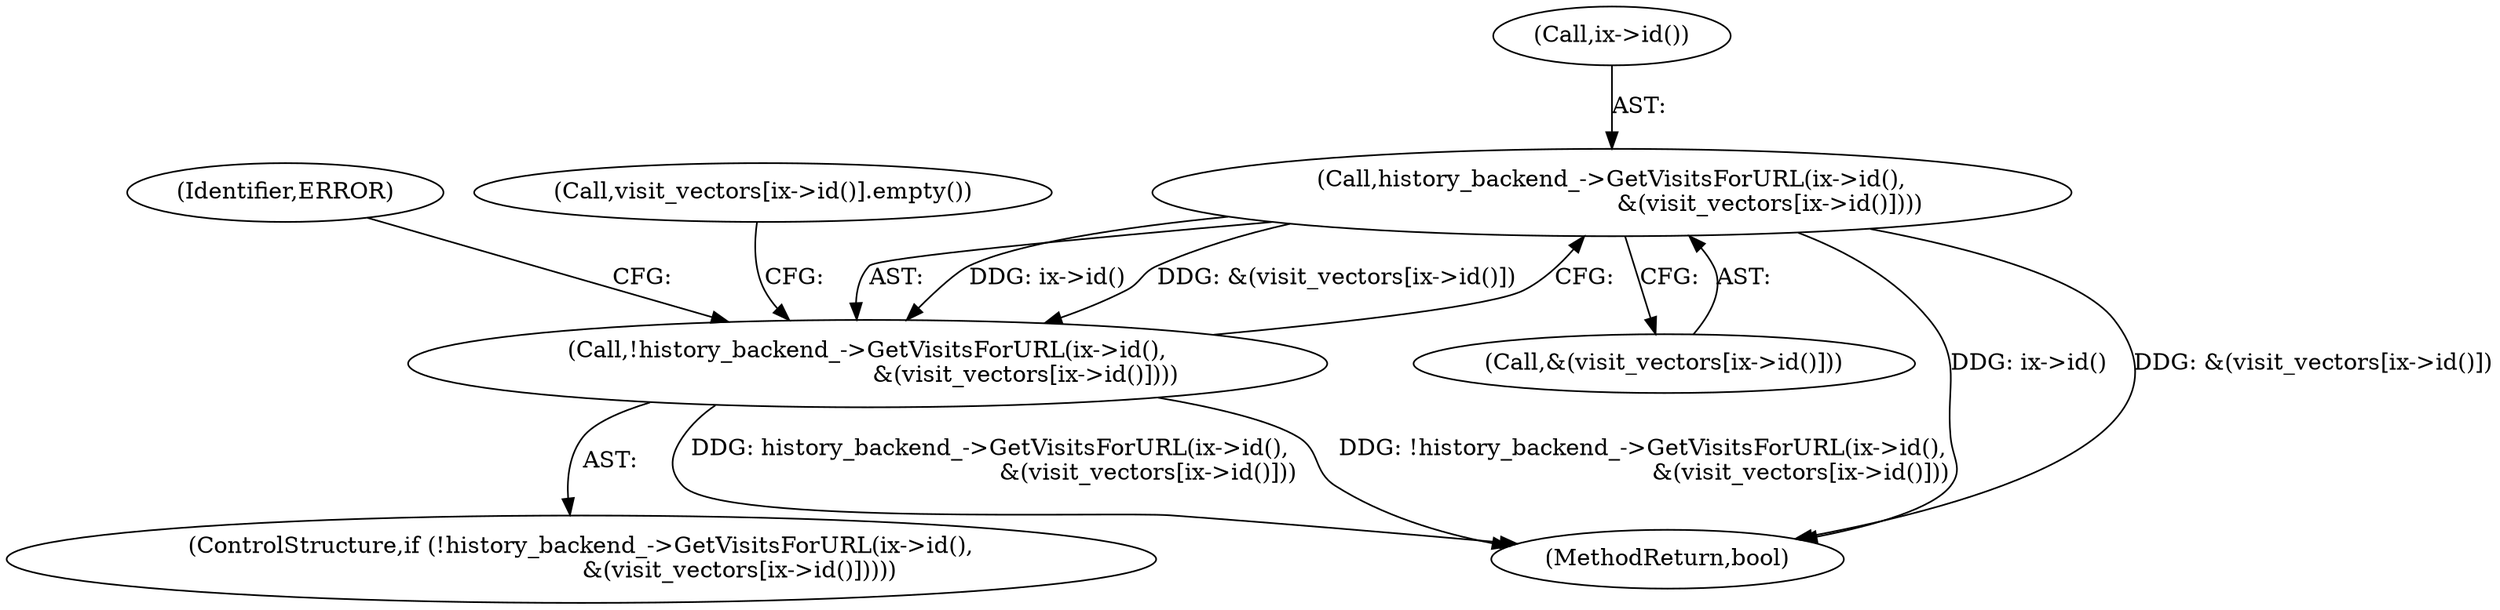 digraph "0_Chrome_f837b6744eb9ca9d8e4f2e93d9118bf787ca5e24@array" {
"1000144" [label="(Call,history_backend_->GetVisitsForURL(ix->id(),\n                                           &(visit_vectors[ix->id()])))"];
"1000143" [label="(Call,!history_backend_->GetVisitsForURL(ix->id(),\n                                           &(visit_vectors[ix->id()])))"];
"1000145" [label="(Call,ix->id())"];
"1000146" [label="(Call,&(visit_vectors[ix->id()]))"];
"1000142" [label="(ControlStructure,if (!history_backend_->GetVisitsForURL(ix->id(),\n                                           &(visit_vectors[ix->id()]))))"];
"1000143" [label="(Call,!history_backend_->GetVisitsForURL(ix->id(),\n                                           &(visit_vectors[ix->id()])))"];
"1000468" [label="(MethodReturn,bool)"];
"1000153" [label="(Identifier,ERROR)"];
"1000158" [label="(Call,visit_vectors[ix->id()].empty())"];
"1000144" [label="(Call,history_backend_->GetVisitsForURL(ix->id(),\n                                           &(visit_vectors[ix->id()])))"];
"1000144" -> "1000143"  [label="AST: "];
"1000144" -> "1000146"  [label="CFG: "];
"1000145" -> "1000144"  [label="AST: "];
"1000146" -> "1000144"  [label="AST: "];
"1000143" -> "1000144"  [label="CFG: "];
"1000144" -> "1000468"  [label="DDG: ix->id()"];
"1000144" -> "1000468"  [label="DDG: &(visit_vectors[ix->id()])"];
"1000144" -> "1000143"  [label="DDG: ix->id()"];
"1000144" -> "1000143"  [label="DDG: &(visit_vectors[ix->id()])"];
"1000143" -> "1000142"  [label="AST: "];
"1000153" -> "1000143"  [label="CFG: "];
"1000158" -> "1000143"  [label="CFG: "];
"1000143" -> "1000468"  [label="DDG: history_backend_->GetVisitsForURL(ix->id(),\n                                           &(visit_vectors[ix->id()]))"];
"1000143" -> "1000468"  [label="DDG: !history_backend_->GetVisitsForURL(ix->id(),\n                                           &(visit_vectors[ix->id()]))"];
}
